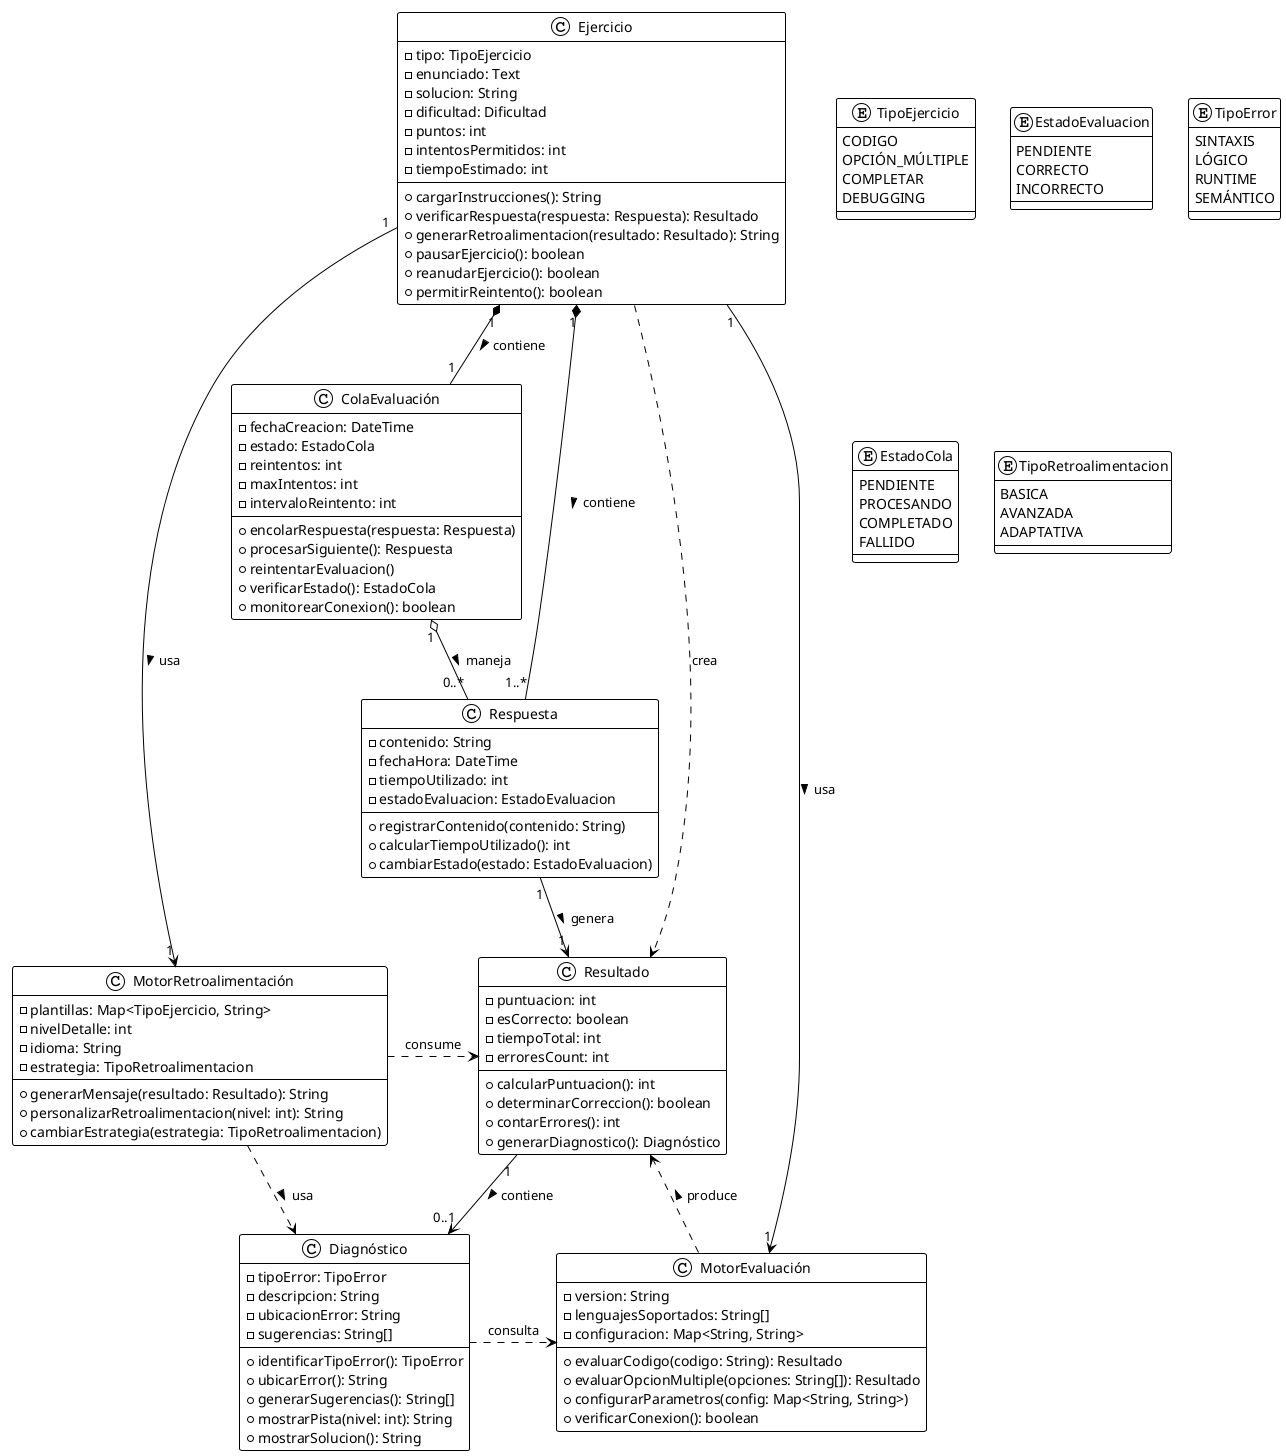 @startuml
!theme plain
skinparam groupInheritance 2

class Ejercicio {
  - tipo: TipoEjercicio
  - enunciado: Text
  - solucion: String
  - dificultad: Dificultad
  - puntos: int
  - intentosPermitidos: int
  - tiempoEstimado: int
  
  + cargarInstrucciones(): String
  + verificarRespuesta(respuesta: Respuesta): Resultado
  + generarRetroalimentacion(resultado: Resultado): String
  + pausarEjercicio(): boolean
  + reanudarEjercicio(): boolean
  + permitirReintento(): boolean
}

class Respuesta {
  - contenido: String
  - fechaHora: DateTime
  - tiempoUtilizado: int
  - estadoEvaluacion: EstadoEvaluacion
  
  + registrarContenido(contenido: String)
  + calcularTiempoUtilizado(): int
  + cambiarEstado(estado: EstadoEvaluacion)
}

class Resultado {
  - puntuacion: int
  - esCorrecto: boolean
  - tiempoTotal: int
  - erroresCount: int
  
  + calcularPuntuacion(): int
  + determinarCorreccion(): boolean
  + contarErrores(): int
  + generarDiagnostico(): Diagnóstico
}

class Diagnóstico {
  - tipoError: TipoError
  - descripcion: String
  - ubicacionError: String
  - sugerencias: String[]
  
  + identificarTipoError(): TipoError
  + ubicarError(): String
  + generarSugerencias(): String[]
  + mostrarPista(nivel: int): String
  + mostrarSolucion(): String
}

class MotorEvaluación {
  - version: String
  - lenguajesSoportados: String[]
  - configuracion: Map<String, String>
  
  + evaluarCodigo(codigo: String): Resultado
  + evaluarOpcionMultiple(opciones: String[]): Resultado
  + configurarParametros(config: Map<String, String>)
  + verificarConexion(): boolean
}

class MotorRetroalimentación {
  - plantillas: Map<TipoEjercicio, String>
  - nivelDetalle: int
  - idioma: String
  - estrategia: TipoRetroalimentacion
  
  + generarMensaje(resultado: Resultado): String
  + personalizarRetroalimentacion(nivel: int): String
  + cambiarEstrategia(estrategia: TipoRetroalimentacion)
}

class ColaEvaluación {
  - fechaCreacion: DateTime
  - estado: EstadoCola
  - reintentos: int
  - maxIntentos: int
  - intervaloReintento: int
  
  + encolarRespuesta(respuesta: Respuesta)
  + procesarSiguiente(): Respuesta
  + reintentarEvaluacion()
  + verificarEstado(): EstadoCola
  + monitorearConexion(): boolean
}

' Relaciones clave
Ejercicio "1" *-- "1..*" Respuesta : contiene >
Ejercicio "1" --> "1" MotorEvaluación : usa >
Ejercicio "1" --> "1" MotorRetroalimentación : usa >
Ejercicio "1" *-- "1" ColaEvaluación : contiene >
Respuesta "1" --> "1" Resultado : genera >
Resultado "1" --> "0..1" Diagnóstico : contiene >
MotorEvaluación ..> Resultado : produce >
MotorRetroalimentación ..> Diagnóstico : usa >
ColaEvaluación "1" o-- "0..*" Respuesta : maneja >

' Relaciones de dependencia
Ejercicio .> Resultado : crea
MotorRetroalimentación .> Resultado : consume
Diagnóstico .> MotorEvaluación : consulta

' Enums
enum TipoEjercicio {
  CODIGO
  OPCIÓN_MÚLTIPLE
  COMPLETAR
  DEBUGGING
}

enum EstadoEvaluacion {
  PENDIENTE
  CORRECTO
  INCORRECTO
}

enum TipoError {
  SINTAXIS
  LÓGICO
  RUNTIME
  SEMÁNTICO
}

enum EstadoCola {
  PENDIENTE
  PROCESANDO
  COMPLETADO
  FALLIDO
}

enum TipoRetroalimentacion {
  BASICA
  AVANZADA
  ADAPTATIVA
}
@enduml